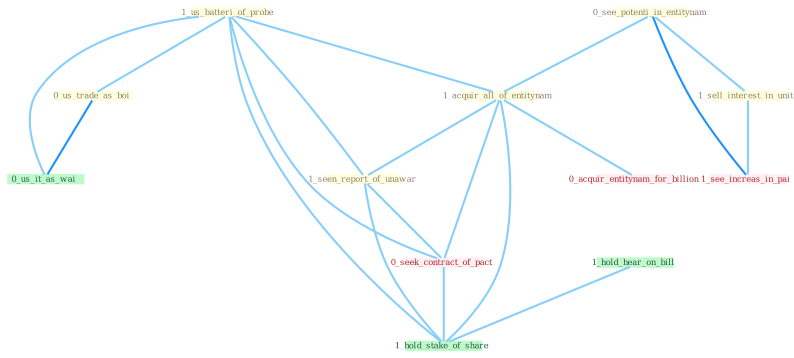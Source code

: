 Graph G{ 
    node
    [shape=polygon,style=filled,width=.5,height=.06,color="#BDFCC9",fixedsize=true,fontsize=4,
    fontcolor="#2f4f4f"];
    {node
    [color="#ffffe0", fontcolor="#8b7d6b"] "0_see_potenti_in_entitynam " "1_us_batteri_of_probe " "1_acquir_all_of_entitynam " "0_us_trade_as_boi " "1_sell_interest_in_unit " "1_seen_report_of_unawar "}
{node [color="#fff0f5", fontcolor="#b22222"] "0_seek_contract_of_pact " "0_acquir_entitynam_for_billion " "1_see_increas_in_pai "}
edge [color="#B0E2FF"];

	"0_see_potenti_in_entitynam " -- "1_acquir_all_of_entitynam " [w="1", color="#87cefa" ];
	"0_see_potenti_in_entitynam " -- "1_sell_interest_in_unit " [w="1", color="#87cefa" ];
	"0_see_potenti_in_entitynam " -- "1_see_increas_in_pai " [w="2", color="#1e90ff" , len=0.8];
	"1_us_batteri_of_probe " -- "1_acquir_all_of_entitynam " [w="1", color="#87cefa" ];
	"1_us_batteri_of_probe " -- "0_us_trade_as_boi " [w="1", color="#87cefa" ];
	"1_us_batteri_of_probe " -- "1_seen_report_of_unawar " [w="1", color="#87cefa" ];
	"1_us_batteri_of_probe " -- "0_seek_contract_of_pact " [w="1", color="#87cefa" ];
	"1_us_batteri_of_probe " -- "0_us_it_as_wai " [w="1", color="#87cefa" ];
	"1_us_batteri_of_probe " -- "1_hold_stake_of_share " [w="1", color="#87cefa" ];
	"1_acquir_all_of_entitynam " -- "1_seen_report_of_unawar " [w="1", color="#87cefa" ];
	"1_acquir_all_of_entitynam " -- "0_seek_contract_of_pact " [w="1", color="#87cefa" ];
	"1_acquir_all_of_entitynam " -- "0_acquir_entitynam_for_billion " [w="1", color="#87cefa" ];
	"1_acquir_all_of_entitynam " -- "1_hold_stake_of_share " [w="1", color="#87cefa" ];
	"0_us_trade_as_boi " -- "0_us_it_as_wai " [w="2", color="#1e90ff" , len=0.8];
	"1_sell_interest_in_unit " -- "1_see_increas_in_pai " [w="1", color="#87cefa" ];
	"1_seen_report_of_unawar " -- "0_seek_contract_of_pact " [w="1", color="#87cefa" ];
	"1_seen_report_of_unawar " -- "1_hold_stake_of_share " [w="1", color="#87cefa" ];
	"0_seek_contract_of_pact " -- "1_hold_stake_of_share " [w="1", color="#87cefa" ];
	"1_hold_hear_on_bill " -- "1_hold_stake_of_share " [w="1", color="#87cefa" ];
}